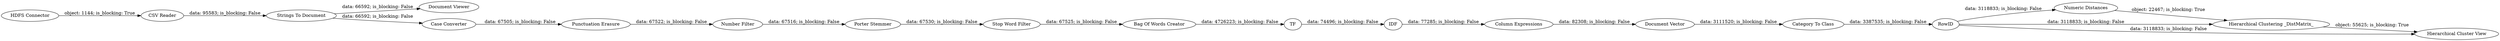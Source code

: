 digraph {
	"-7553196731829423696_17" [label="Numeric Distances"]
	"-7553196731829423696_18" [label="Hierarchical Clustering _DistMatrix_"]
	"-7553196731829423696_12" [label=IDF]
	"-7553196731829423696_6" [label="Punctuation Erasure"]
	"-7553196731829423696_2" [label="CSV Reader"]
	"-7553196731829423696_8" [label="Porter Stemmer"]
	"-7553196731829423696_7" [label="Number Filter"]
	"-7553196731829423696_3" [label="Strings To Document"]
	"-7553196731829423696_4" [label="Document Viewer"]
	"-7553196731829423696_11" [label=TF]
	"-7553196731829423696_14" [label="Document Vector"]
	"-7553196731829423696_19" [label="Hierarchical Cluster View"]
	"-7553196731829423696_9" [label="Stop Word Filter"]
	"-7553196731829423696_13" [label="Column Expressions"]
	"-7553196731829423696_5" [label="Case Converter"]
	"-7553196731829423696_15" [label="Category To Class"]
	"-7553196731829423696_10" [label="Bag Of Words Creator"]
	"-7553196731829423696_16" [label=RowID]
	"-7553196731829423696_1" [label="HDFS Connector"]
	"-7553196731829423696_9" -> "-7553196731829423696_10" [label="data: 67525; is_blocking: False"]
	"-7553196731829423696_15" -> "-7553196731829423696_16" [label="data: 3387535; is_blocking: False"]
	"-7553196731829423696_5" -> "-7553196731829423696_6" [label="data: 67505; is_blocking: False"]
	"-7553196731829423696_17" -> "-7553196731829423696_18" [label="object: 22467; is_blocking: True"]
	"-7553196731829423696_13" -> "-7553196731829423696_14" [label="data: 82308; is_blocking: False"]
	"-7553196731829423696_2" -> "-7553196731829423696_3" [label="data: 95583; is_blocking: False"]
	"-7553196731829423696_7" -> "-7553196731829423696_8" [label="data: 67516; is_blocking: False"]
	"-7553196731829423696_6" -> "-7553196731829423696_7" [label="data: 67522; is_blocking: False"]
	"-7553196731829423696_3" -> "-7553196731829423696_5" [label="data: 66592; is_blocking: False"]
	"-7553196731829423696_8" -> "-7553196731829423696_9" [label="data: 67530; is_blocking: False"]
	"-7553196731829423696_16" -> "-7553196731829423696_18" [label="data: 3118833; is_blocking: False"]
	"-7553196731829423696_11" -> "-7553196731829423696_12" [label="data: 74496; is_blocking: False"]
	"-7553196731829423696_16" -> "-7553196731829423696_19" [label="data: 3118833; is_blocking: False"]
	"-7553196731829423696_10" -> "-7553196731829423696_11" [label="data: 4726223; is_blocking: False"]
	"-7553196731829423696_1" -> "-7553196731829423696_2" [label="object: 1144; is_blocking: True"]
	"-7553196731829423696_16" -> "-7553196731829423696_17" [label="data: 3118833; is_blocking: False"]
	"-7553196731829423696_12" -> "-7553196731829423696_13" [label="data: 77285; is_blocking: False"]
	"-7553196731829423696_3" -> "-7553196731829423696_4" [label="data: 66592; is_blocking: False"]
	"-7553196731829423696_18" -> "-7553196731829423696_19" [label="object: 55625; is_blocking: True"]
	"-7553196731829423696_14" -> "-7553196731829423696_15" [label="data: 3111520; is_blocking: False"]
	rankdir=LR
}
